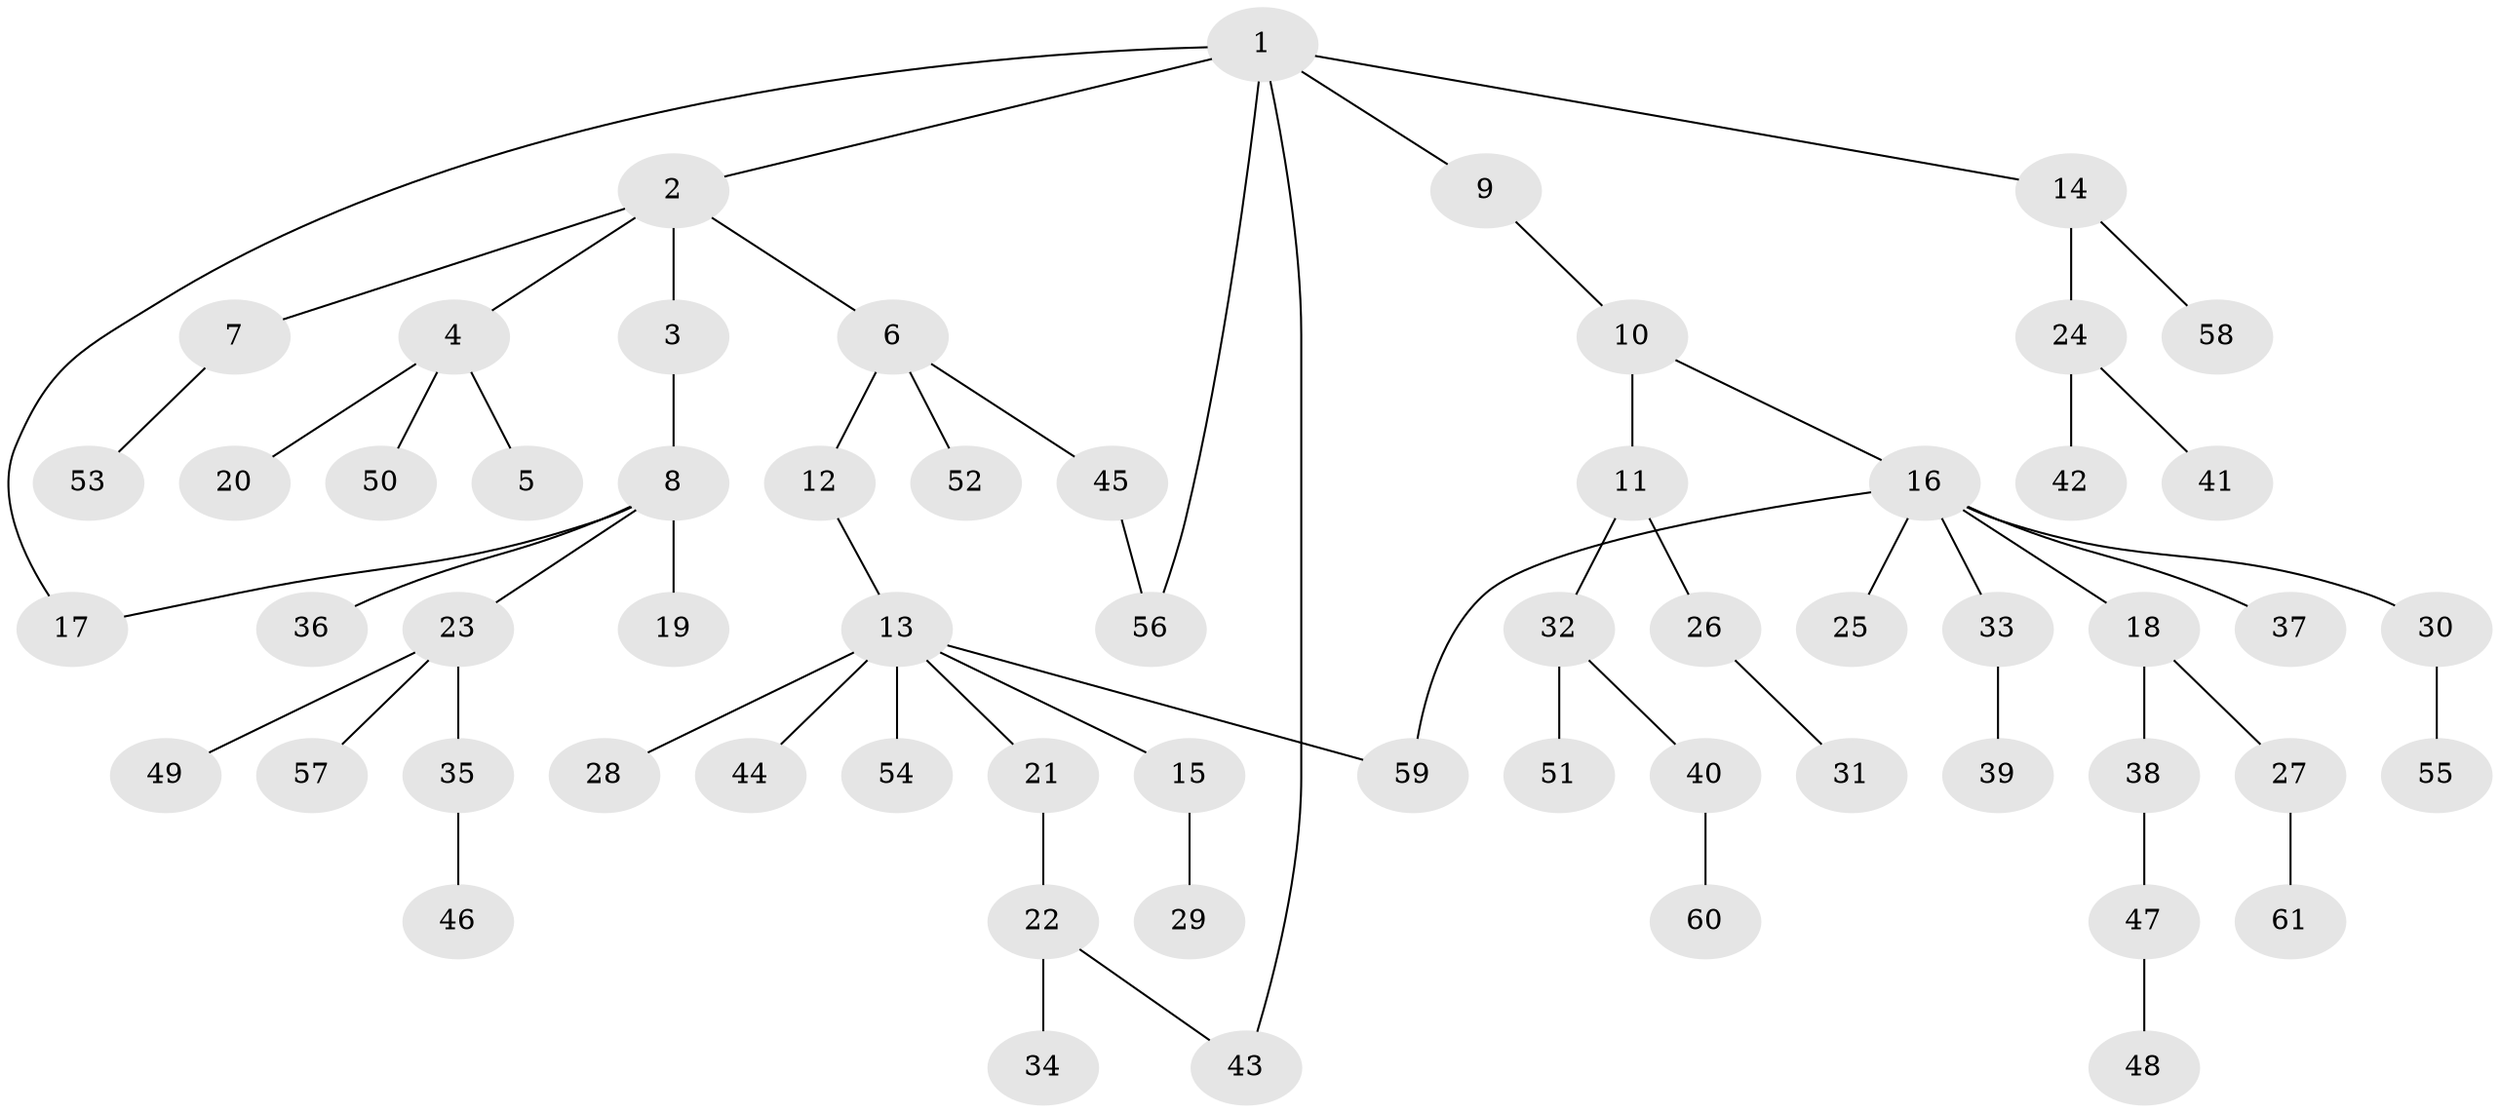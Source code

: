 // Generated by graph-tools (version 1.1) at 2025/34/03/09/25 02:34:06]
// undirected, 61 vertices, 64 edges
graph export_dot {
graph [start="1"]
  node [color=gray90,style=filled];
  1;
  2;
  3;
  4;
  5;
  6;
  7;
  8;
  9;
  10;
  11;
  12;
  13;
  14;
  15;
  16;
  17;
  18;
  19;
  20;
  21;
  22;
  23;
  24;
  25;
  26;
  27;
  28;
  29;
  30;
  31;
  32;
  33;
  34;
  35;
  36;
  37;
  38;
  39;
  40;
  41;
  42;
  43;
  44;
  45;
  46;
  47;
  48;
  49;
  50;
  51;
  52;
  53;
  54;
  55;
  56;
  57;
  58;
  59;
  60;
  61;
  1 -- 2;
  1 -- 9;
  1 -- 14;
  1 -- 17;
  1 -- 56;
  1 -- 43;
  2 -- 3;
  2 -- 4;
  2 -- 6;
  2 -- 7;
  3 -- 8;
  4 -- 5;
  4 -- 20;
  4 -- 50;
  6 -- 12;
  6 -- 45;
  6 -- 52;
  7 -- 53;
  8 -- 19;
  8 -- 23;
  8 -- 36;
  8 -- 17;
  9 -- 10;
  10 -- 11;
  10 -- 16;
  11 -- 26;
  11 -- 32;
  12 -- 13;
  13 -- 15;
  13 -- 21;
  13 -- 28;
  13 -- 44;
  13 -- 54;
  13 -- 59;
  14 -- 24;
  14 -- 58;
  15 -- 29;
  16 -- 18;
  16 -- 25;
  16 -- 30;
  16 -- 33;
  16 -- 37;
  16 -- 59;
  18 -- 27;
  18 -- 38;
  21 -- 22;
  22 -- 34;
  22 -- 43;
  23 -- 35;
  23 -- 49;
  23 -- 57;
  24 -- 41;
  24 -- 42;
  26 -- 31;
  27 -- 61;
  30 -- 55;
  32 -- 40;
  32 -- 51;
  33 -- 39;
  35 -- 46;
  38 -- 47;
  40 -- 60;
  45 -- 56;
  47 -- 48;
}
